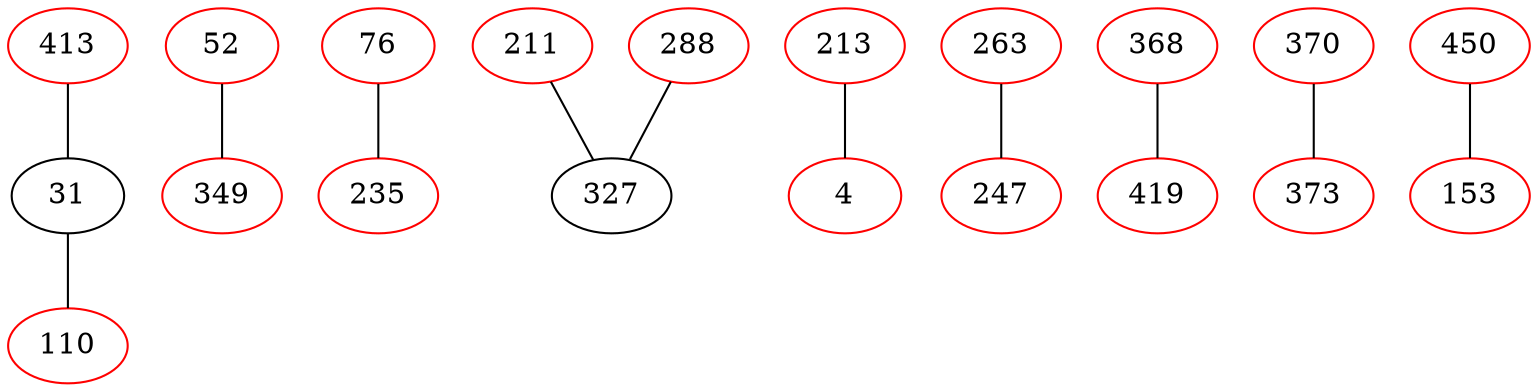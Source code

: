 strict graph G {
31 -- 110;
52 -- 349;
76 -- 235;
110 -- 31;
211 -- 327;
213 -- 4;
235 -- 76;
263 -- 247;
288 -- 327;
327 -- 211;
349 -- 52;
368 -- 419;
370 -- 373;
413 -- 31;
450 -- 153;
4 -- 213;
31 -- 413;
153 -- 450;
247 -- 263;
327 -- 288;
373 -- 370;
419 -- 368;
4[color=red];
31
52[color=red];
76[color=red];
110[color=red];
153[color=red];
211[color=red];
213[color=red];
235[color=red];
247[color=red];
263[color=red];
288[color=red];
327
349[color=red];
368[color=red];
370[color=red];
373[color=red];
413[color=red];
419[color=red];
450[color=red];
}

